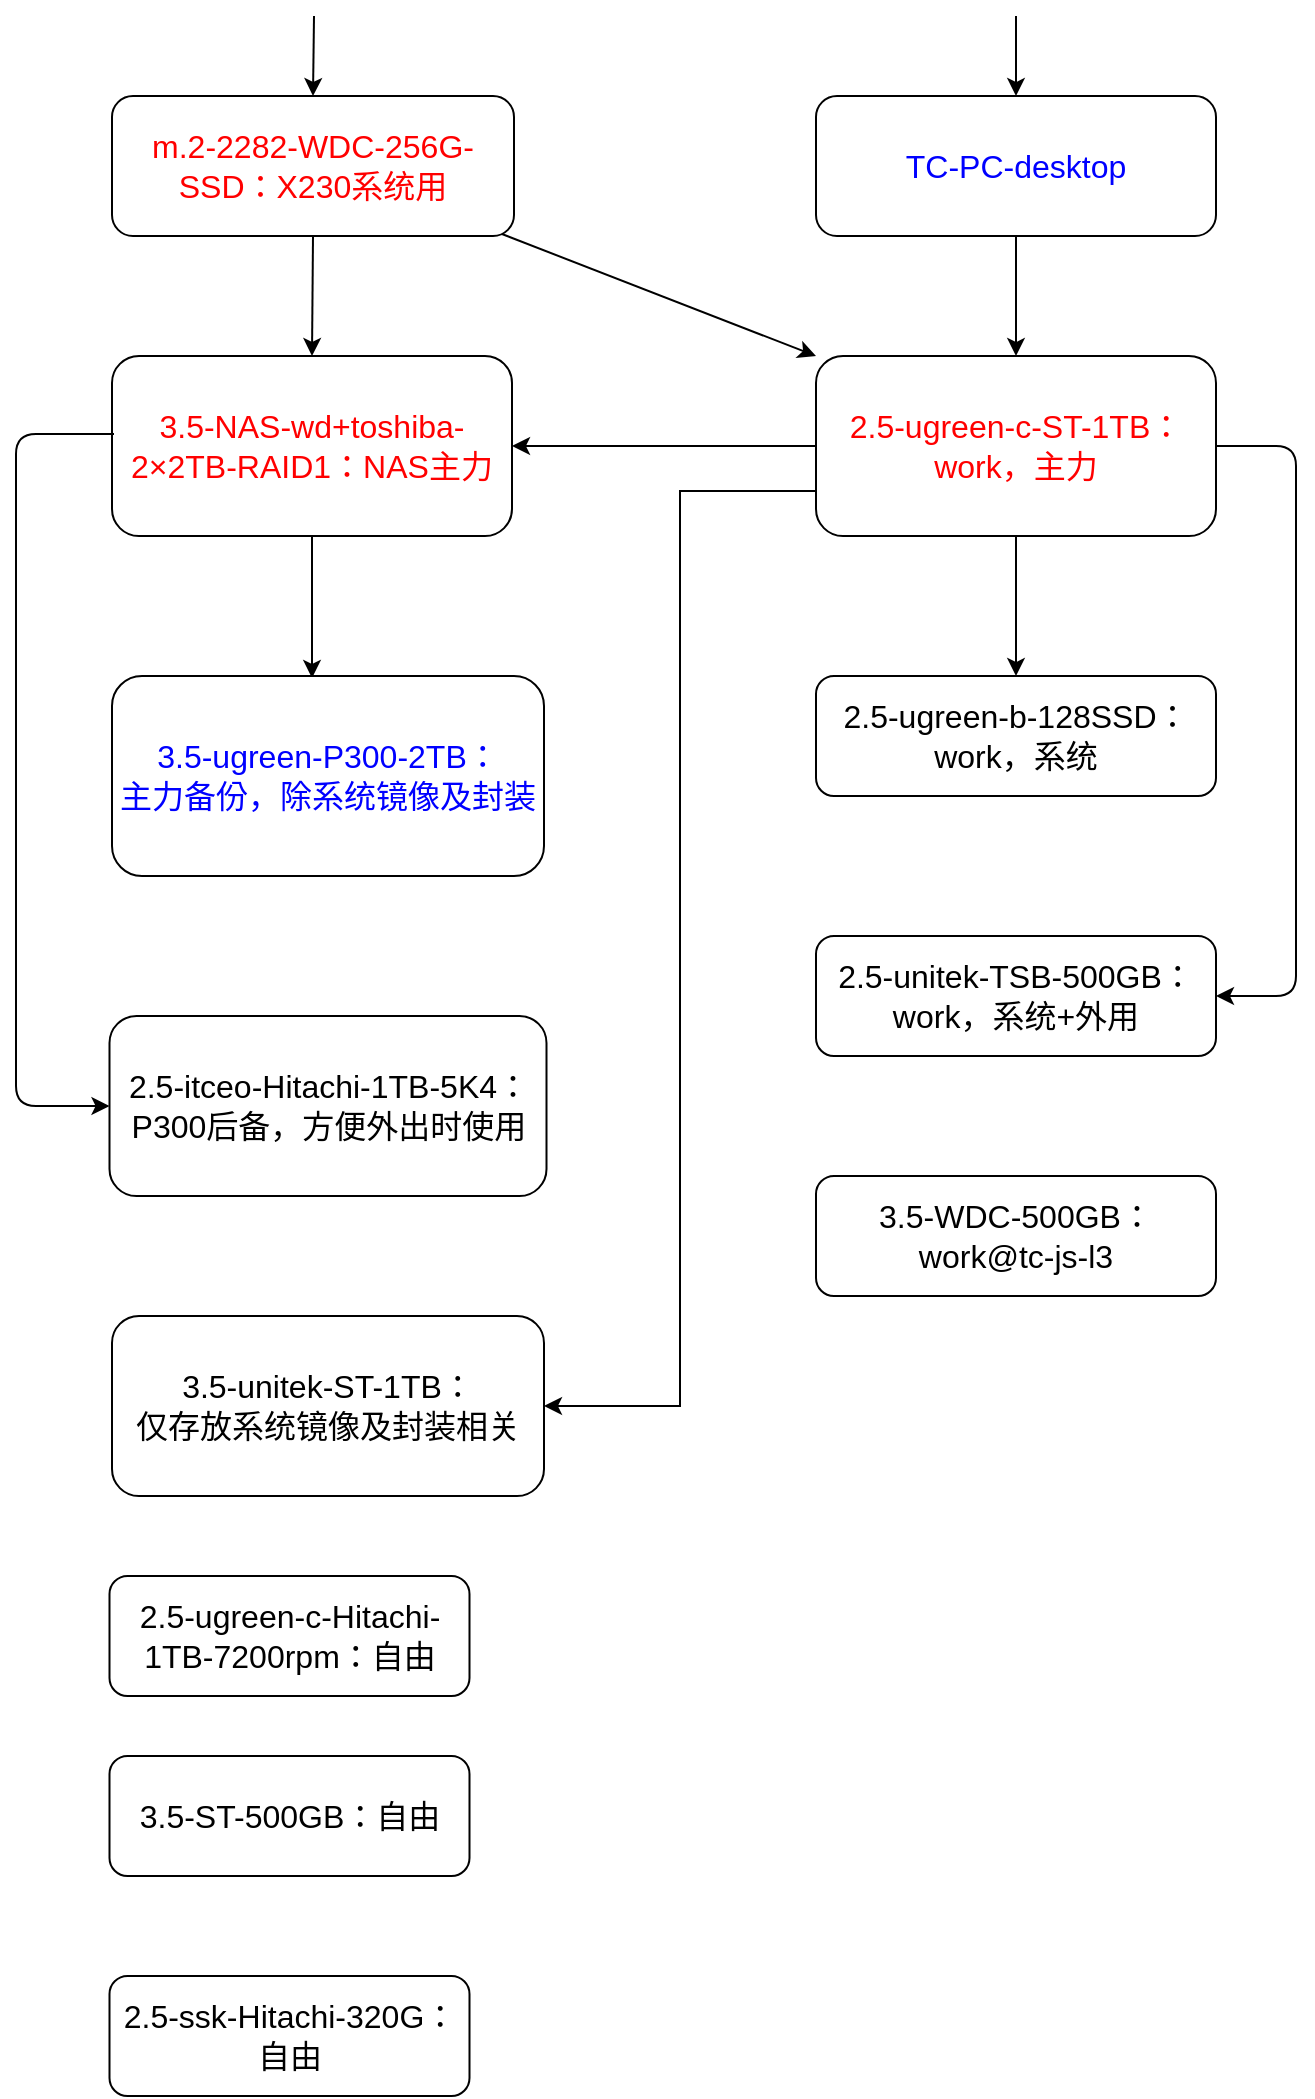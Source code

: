<mxfile version="13.0.4" type="github"><diagram id="oL2Gjd9xXbxhxygaHxal" name="第 1 页"><mxGraphModel dx="2013" dy="1196" grid="1" gridSize="10" guides="1" tooltips="1" connect="1" arrows="1" fold="1" page="1" pageScale="1" pageWidth="827" pageHeight="1169" math="0" shadow="0"><root><mxCell id="0"/><mxCell id="1" parent="0"/><mxCell id="t8K6PfUnKgSxWN0OnKoh-38" style="edgeStyle=orthogonalEdgeStyle;rounded=0;orthogonalLoop=1;jettySize=auto;html=1;exitX=0.5;exitY=1;exitDx=0;exitDy=0;entryX=0.463;entryY=0.01;entryDx=0;entryDy=0;entryPerimeter=0;fontSize=16;fontColor=#0000FF;" edge="1" parent="1" source="t8K6PfUnKgSxWN0OnKoh-1" target="t8K6PfUnKgSxWN0OnKoh-2"><mxGeometry relative="1" as="geometry"/></mxCell><mxCell id="t8K6PfUnKgSxWN0OnKoh-1" value="3.5-NAS-wd+toshiba-2×2TB-RAID1：NAS主力" style="rounded=1;whiteSpace=wrap;html=1;fontSize=16;fontColor=#FF0000;" vertex="1" parent="1"><mxGeometry x="128" y="240" width="200" height="90" as="geometry"/></mxCell><mxCell id="t8K6PfUnKgSxWN0OnKoh-2" value="3.5-ugreen-P300-2TB：&lt;br style=&quot;font-size: 16px&quot;&gt;主力备份，除系统镜像及封装" style="rounded=1;whiteSpace=wrap;html=1;fontSize=16;fontColor=#0000FF;" vertex="1" parent="1"><mxGeometry x="128" y="400" width="216" height="100" as="geometry"/></mxCell><mxCell id="t8K6PfUnKgSxWN0OnKoh-3" value="3.5-unitek-ST-1TB：&lt;br&gt;仅存放系统镜像及封装相关" style="rounded=1;whiteSpace=wrap;html=1;fontSize=16;align=center;" vertex="1" parent="1"><mxGeometry x="128" y="720" width="216" height="90" as="geometry"/></mxCell><mxCell id="t8K6PfUnKgSxWN0OnKoh-4" value="3.5-ST-500GB：自由" style="rounded=1;whiteSpace=wrap;html=1;fontSize=16;align=center;" vertex="1" parent="1"><mxGeometry x="126.75" y="940" width="180" height="60" as="geometry"/></mxCell><mxCell id="t8K6PfUnKgSxWN0OnKoh-5" value="3.5-WDC-500GB：work@tc-js-l3" style="rounded=1;whiteSpace=wrap;html=1;fontSize=16;align=center;" vertex="1" parent="1"><mxGeometry x="480" y="650" width="200" height="60" as="geometry"/></mxCell><mxCell id="t8K6PfUnKgSxWN0OnKoh-6" value="2.5-itceo-Hitachi-1TB-5K4：&lt;br&gt;P300后备，方便外出时使用" style="rounded=1;whiteSpace=wrap;html=1;fontSize=16;align=center;" vertex="1" parent="1"><mxGeometry x="126.75" y="570" width="218.5" height="90" as="geometry"/></mxCell><mxCell id="t8K6PfUnKgSxWN0OnKoh-7" value="m.2-2282-WDC-256G-SSD：X230系统用" style="rounded=1;whiteSpace=wrap;html=1;fontSize=16;align=center;fontColor=#FF0000;" vertex="1" parent="1"><mxGeometry x="128" y="110" width="201" height="70" as="geometry"/></mxCell><mxCell id="t8K6PfUnKgSxWN0OnKoh-8" value="2.5-ugreen-c-Hitachi-1TB-7200rpm：自由" style="rounded=1;whiteSpace=wrap;html=1;fontSize=16;align=center;" vertex="1" parent="1"><mxGeometry x="126.75" y="850" width="180" height="60" as="geometry"/></mxCell><mxCell id="t8K6PfUnKgSxWN0OnKoh-9" value="2.5-ssk-Hitachi-320G：自由" style="rounded=1;whiteSpace=wrap;html=1;fontSize=16;align=center;" vertex="1" parent="1"><mxGeometry x="126.75" y="1050" width="180" height="60" as="geometry"/></mxCell><mxCell id="t8K6PfUnKgSxWN0OnKoh-49" style="edgeStyle=orthogonalEdgeStyle;rounded=0;orthogonalLoop=1;jettySize=auto;html=1;exitX=0;exitY=0.5;exitDx=0;exitDy=0;entryX=1;entryY=0.5;entryDx=0;entryDy=0;fontSize=16;fontColor=#0000FF;" edge="1" parent="1" source="t8K6PfUnKgSxWN0OnKoh-10" target="t8K6PfUnKgSxWN0OnKoh-1"><mxGeometry relative="1" as="geometry"/></mxCell><mxCell id="t8K6PfUnKgSxWN0OnKoh-51" style="edgeStyle=orthogonalEdgeStyle;rounded=0;orthogonalLoop=1;jettySize=auto;html=1;exitX=0;exitY=0.75;exitDx=0;exitDy=0;entryX=1;entryY=0.5;entryDx=0;entryDy=0;fontSize=16;fontColor=#0000FF;" edge="1" parent="1" source="t8K6PfUnKgSxWN0OnKoh-10" target="t8K6PfUnKgSxWN0OnKoh-3"><mxGeometry relative="1" as="geometry"/></mxCell><mxCell id="t8K6PfUnKgSxWN0OnKoh-10" value="2.5-ugreen-c-ST-1TB：work，主力" style="rounded=1;whiteSpace=wrap;html=1;fontSize=16;align=center;fontColor=#FF0000;" vertex="1" parent="1"><mxGeometry x="480" y="240" width="200" height="90" as="geometry"/></mxCell><mxCell id="t8K6PfUnKgSxWN0OnKoh-12" value="2.5-unitek-TSB-500GB：work，系统+外用" style="rounded=1;whiteSpace=wrap;html=1;fontSize=16;align=center;" vertex="1" parent="1"><mxGeometry x="480" y="530" width="200" height="60" as="geometry"/></mxCell><mxCell id="t8K6PfUnKgSxWN0OnKoh-34" value="TC-PC-desktop" style="rounded=1;whiteSpace=wrap;html=1;fontSize=16;fontColor=#0000FF;align=center;" vertex="1" parent="1"><mxGeometry x="480" y="110" width="200" height="70" as="geometry"/></mxCell><mxCell id="t8K6PfUnKgSxWN0OnKoh-36" value="" style="endArrow=classic;html=1;fontSize=16;fontColor=#0000FF;entryX=0.5;entryY=0;entryDx=0;entryDy=0;" edge="1" parent="1" target="t8K6PfUnKgSxWN0OnKoh-7"><mxGeometry width="50" height="50" relative="1" as="geometry"><mxPoint x="229" y="70" as="sourcePoint"/><mxPoint x="260" y="60" as="targetPoint"/></mxGeometry></mxCell><mxCell id="t8K6PfUnKgSxWN0OnKoh-37" value="" style="endArrow=classic;html=1;fontSize=16;fontColor=#0000FF;entryX=0.5;entryY=0;entryDx=0;entryDy=0;exitX=0.5;exitY=1;exitDx=0;exitDy=0;" edge="1" parent="1" source="t8K6PfUnKgSxWN0OnKoh-7" target="t8K6PfUnKgSxWN0OnKoh-1"><mxGeometry width="50" height="50" relative="1" as="geometry"><mxPoint x="210" y="230" as="sourcePoint"/><mxPoint x="260" y="180" as="targetPoint"/></mxGeometry></mxCell><mxCell id="t8K6PfUnKgSxWN0OnKoh-39" value="" style="endArrow=classic;html=1;fontSize=16;fontColor=#0000FF;entryX=0.5;entryY=0;entryDx=0;entryDy=0;exitX=0.5;exitY=1;exitDx=0;exitDy=0;" edge="1" parent="1" source="t8K6PfUnKgSxWN0OnKoh-34" target="t8K6PfUnKgSxWN0OnKoh-10"><mxGeometry width="50" height="50" relative="1" as="geometry"><mxPoint x="540" y="270" as="sourcePoint"/><mxPoint x="590" y="220" as="targetPoint"/></mxGeometry></mxCell><mxCell id="t8K6PfUnKgSxWN0OnKoh-41" value="" style="endArrow=classic;html=1;fontSize=16;fontColor=#0000FF;entryX=0.5;entryY=0;entryDx=0;entryDy=0;" edge="1" parent="1" target="t8K6PfUnKgSxWN0OnKoh-34"><mxGeometry width="50" height="50" relative="1" as="geometry"><mxPoint x="580" y="70" as="sourcePoint"/><mxPoint x="610" y="60" as="targetPoint"/></mxGeometry></mxCell><mxCell id="t8K6PfUnKgSxWN0OnKoh-43" value="" style="endArrow=classic;html=1;fontSize=16;fontColor=#0000FF;entryX=0;entryY=0;entryDx=0;entryDy=0;exitX=0.97;exitY=0.986;exitDx=0;exitDy=0;exitPerimeter=0;" edge="1" parent="1" source="t8K6PfUnKgSxWN0OnKoh-7" target="t8K6PfUnKgSxWN0OnKoh-10"><mxGeometry width="50" height="50" relative="1" as="geometry"><mxPoint x="540" y="270" as="sourcePoint"/><mxPoint x="590" y="220" as="targetPoint"/></mxGeometry></mxCell><mxCell id="t8K6PfUnKgSxWN0OnKoh-45" value="" style="endArrow=classic;html=1;fontSize=16;fontColor=#0000FF;entryX=0;entryY=0.5;entryDx=0;entryDy=0;exitX=0.005;exitY=0.433;exitDx=0;exitDy=0;exitPerimeter=0;" edge="1" parent="1" source="t8K6PfUnKgSxWN0OnKoh-1" target="t8K6PfUnKgSxWN0OnKoh-6"><mxGeometry width="50" height="50" relative="1" as="geometry"><mxPoint x="80" y="280" as="sourcePoint"/><mxPoint x="100" y="510" as="targetPoint"/><Array as="points"><mxPoint x="80" y="279"/><mxPoint x="80" y="615"/></Array></mxGeometry></mxCell><mxCell id="t8K6PfUnKgSxWN0OnKoh-46" value="" style="endArrow=classic;html=1;fontSize=16;fontColor=#0000FF;" edge="1" parent="1" source="t8K6PfUnKgSxWN0OnKoh-11"><mxGeometry width="50" height="50" relative="1" as="geometry"><mxPoint x="540" y="470" as="sourcePoint"/><mxPoint x="590" y="420" as="targetPoint"/></mxGeometry></mxCell><mxCell id="t8K6PfUnKgSxWN0OnKoh-11" value="2.5-ugreen-b-128SSD：work，系统" style="rounded=1;whiteSpace=wrap;html=1;fontSize=16;align=center;" vertex="1" parent="1"><mxGeometry x="480" y="400" width="200" height="60" as="geometry"/></mxCell><mxCell id="t8K6PfUnKgSxWN0OnKoh-47" value="" style="endArrow=classic;html=1;fontSize=16;fontColor=#0000FF;entryX=0.5;entryY=0;entryDx=0;entryDy=0;exitX=0.5;exitY=1;exitDx=0;exitDy=0;" edge="1" parent="1" source="t8K6PfUnKgSxWN0OnKoh-10" target="t8K6PfUnKgSxWN0OnKoh-11"><mxGeometry width="50" height="50" relative="1" as="geometry"><mxPoint x="540" y="470" as="sourcePoint"/><mxPoint x="590" y="420" as="targetPoint"/></mxGeometry></mxCell><mxCell id="t8K6PfUnKgSxWN0OnKoh-48" value="" style="endArrow=classic;html=1;fontSize=16;fontColor=#0000FF;entryX=1;entryY=0.5;entryDx=0;entryDy=0;exitX=1;exitY=0.5;exitDx=0;exitDy=0;" edge="1" parent="1" source="t8K6PfUnKgSxWN0OnKoh-10" target="t8K6PfUnKgSxWN0OnKoh-12"><mxGeometry width="50" height="50" relative="1" as="geometry"><mxPoint x="710" y="570" as="sourcePoint"/><mxPoint x="760" y="520" as="targetPoint"/><Array as="points"><mxPoint x="720" y="285"/><mxPoint x="720" y="560"/></Array></mxGeometry></mxCell></root></mxGraphModel></diagram></mxfile>